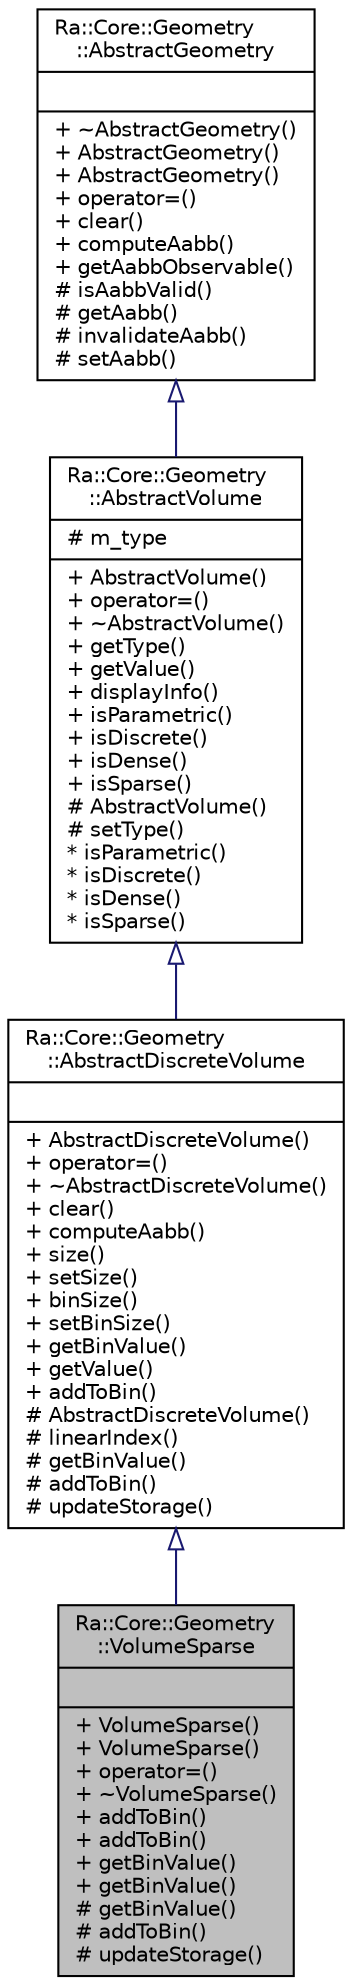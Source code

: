 digraph "Ra::Core::Geometry::VolumeSparse"
{
 // INTERACTIVE_SVG=YES
 // LATEX_PDF_SIZE
  edge [fontname="Helvetica",fontsize="10",labelfontname="Helvetica",labelfontsize="10"];
  node [fontname="Helvetica",fontsize="10",shape=record];
  Node1 [label="{Ra::Core::Geometry\l::VolumeSparse\n||+ VolumeSparse()\l+ VolumeSparse()\l+ operator=()\l+ ~VolumeSparse()\l+ addToBin()\l+ addToBin()\l+ getBinValue()\l+ getBinValue()\l# getBinValue()\l# addToBin()\l# updateStorage()\l}",height=0.2,width=0.4,color="black", fillcolor="grey75", style="filled", fontcolor="black",tooltip=" "];
  Node2 -> Node1 [dir="back",color="midnightblue",fontsize="10",style="solid",arrowtail="onormal",fontname="Helvetica"];
  Node2 [label="{Ra::Core::Geometry\l::AbstractDiscreteVolume\n||+ AbstractDiscreteVolume()\l+ operator=()\l+ ~AbstractDiscreteVolume()\l+ clear()\l+ computeAabb()\l+ size()\l+ setSize()\l+ binSize()\l+ setBinSize()\l+ getBinValue()\l+ getValue()\l+ addToBin()\l# AbstractDiscreteVolume()\l# linearIndex()\l# getBinValue()\l# addToBin()\l# updateStorage()\l}",height=0.2,width=0.4,color="black", fillcolor="white", style="filled",URL="$classRa_1_1Core_1_1Geometry_1_1AbstractDiscreteVolume.html",tooltip=" "];
  Node3 -> Node2 [dir="back",color="midnightblue",fontsize="10",style="solid",arrowtail="onormal",fontname="Helvetica"];
  Node3 [label="{Ra::Core::Geometry\l::AbstractVolume\n|# m_type\l|+ AbstractVolume()\l+ operator=()\l+ ~AbstractVolume()\l+ getType()\l+ getValue()\l+ displayInfo()\l+ isParametric()\l+ isDiscrete()\l+ isDense()\l+ isSparse()\l# AbstractVolume()\l# setType()\l* isParametric()\l* isDiscrete()\l* isDense()\l* isSparse()\l}",height=0.2,width=0.4,color="black", fillcolor="white", style="filled",URL="$classRa_1_1Core_1_1Geometry_1_1AbstractVolume.html",tooltip=" "];
  Node4 -> Node3 [dir="back",color="midnightblue",fontsize="10",style="solid",arrowtail="onormal",fontname="Helvetica"];
  Node4 [label="{Ra::Core::Geometry\l::AbstractGeometry\n||+ ~AbstractGeometry()\l+ AbstractGeometry()\l+ AbstractGeometry()\l+ operator=()\l+ clear()\l+ computeAabb()\l+ getAabbObservable()\l# isAabbValid()\l# getAabb()\l# invalidateAabb()\l# setAabb()\l}",height=0.2,width=0.4,color="black", fillcolor="white", style="filled",URL="$structRa_1_1Core_1_1Geometry_1_1AbstractGeometry.html",tooltip=" "];
}
